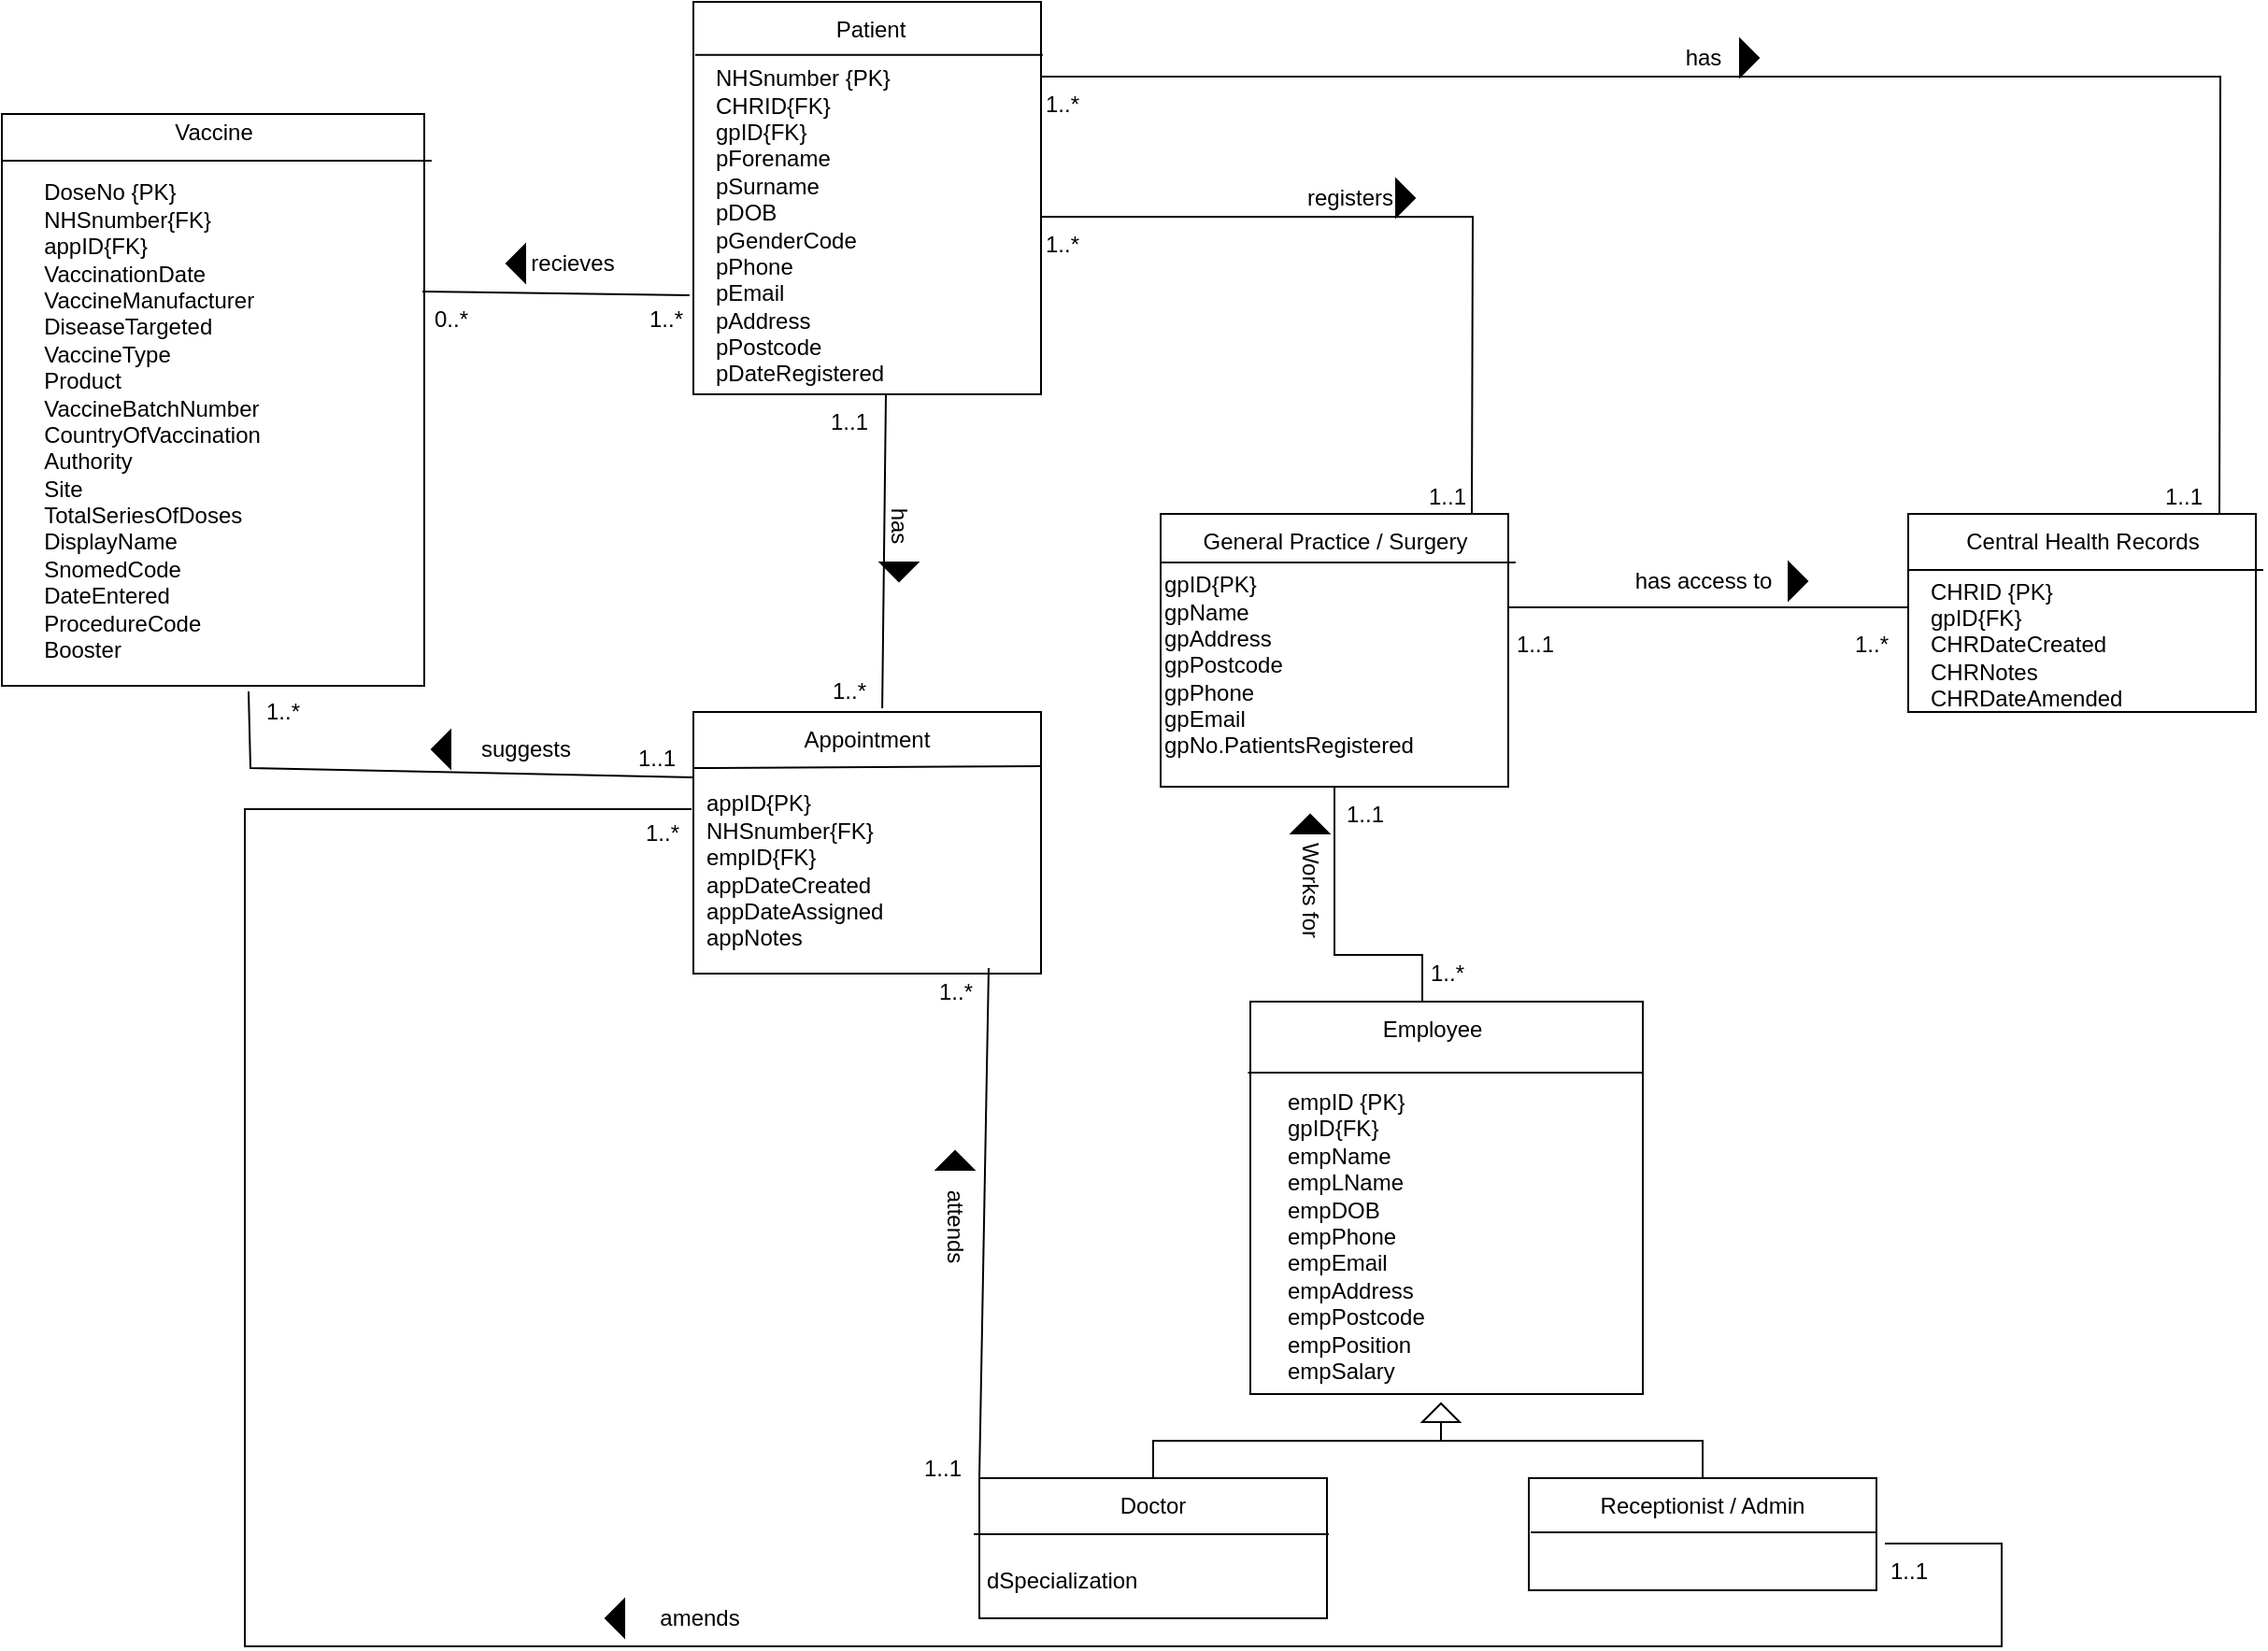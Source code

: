 <mxfile version="20.8.23" type="github">
  <diagram name="Page-1" id="qYfQutPJ-sFfz8ikCnP6">
    <mxGraphModel dx="2261" dy="746" grid="1" gridSize="10" guides="1" tooltips="1" connect="1" arrows="1" fold="1" page="1" pageScale="1" pageWidth="827" pageHeight="1169" math="0" shadow="0">
      <root>
        <mxCell id="0" />
        <mxCell id="1" parent="0" />
        <mxCell id="fiyiwOHagAMcbI06cj-v-1" value="" style="rounded=0;whiteSpace=wrap;html=1;" parent="1" vertex="1">
          <mxGeometry x="390" y="324" width="186" height="146" as="geometry" />
        </mxCell>
        <mxCell id="fiyiwOHagAMcbI06cj-v-2" value="" style="endArrow=none;html=1;rounded=0;" parent="1" edge="1">
          <mxGeometry width="50" height="50" relative="1" as="geometry">
            <mxPoint x="390" y="350" as="sourcePoint" />
            <mxPoint x="580" y="350" as="targetPoint" />
          </mxGeometry>
        </mxCell>
        <mxCell id="fiyiwOHagAMcbI06cj-v-3" value="General Practice / Surgery" style="text;html=1;strokeColor=none;fillColor=none;align=center;verticalAlign=middle;whiteSpace=wrap;rounded=0;" parent="1" vertex="1">
          <mxGeometry x="409.5" y="324" width="147" height="30" as="geometry" />
        </mxCell>
        <mxCell id="fiyiwOHagAMcbI06cj-v-4" value="" style="rounded=0;whiteSpace=wrap;html=1;" parent="1" vertex="1">
          <mxGeometry x="790" y="324" width="186" height="106" as="geometry" />
        </mxCell>
        <mxCell id="fiyiwOHagAMcbI06cj-v-5" value="" style="endArrow=none;html=1;rounded=0;" parent="1" edge="1">
          <mxGeometry width="50" height="50" relative="1" as="geometry">
            <mxPoint x="790" y="354" as="sourcePoint" />
            <mxPoint x="980" y="354" as="targetPoint" />
          </mxGeometry>
        </mxCell>
        <mxCell id="fiyiwOHagAMcbI06cj-v-6" value="Central Health Records" style="text;html=1;strokeColor=none;fillColor=none;align=center;verticalAlign=middle;whiteSpace=wrap;rounded=0;" parent="1" vertex="1">
          <mxGeometry x="809.5" y="324" width="147" height="30" as="geometry" />
        </mxCell>
        <mxCell id="fiyiwOHagAMcbI06cj-v-7" value="" style="rounded=0;whiteSpace=wrap;html=1;" parent="1" vertex="1">
          <mxGeometry x="140" y="50" width="186" height="210" as="geometry" />
        </mxCell>
        <mxCell id="fiyiwOHagAMcbI06cj-v-8" value="" style="endArrow=none;html=1;rounded=0;entryX=1.005;entryY=0.135;entryDx=0;entryDy=0;entryPerimeter=0;exitX=0.005;exitY=0.135;exitDx=0;exitDy=0;exitPerimeter=0;" parent="1" source="fiyiwOHagAMcbI06cj-v-7" target="fiyiwOHagAMcbI06cj-v-7" edge="1">
          <mxGeometry width="50" height="50" relative="1" as="geometry">
            <mxPoint x="140" y="180" as="sourcePoint" />
            <mxPoint x="190" y="130" as="targetPoint" />
          </mxGeometry>
        </mxCell>
        <mxCell id="fiyiwOHagAMcbI06cj-v-9" value="Patient" style="text;html=1;strokeColor=none;fillColor=none;align=center;verticalAlign=middle;whiteSpace=wrap;rounded=0;" parent="1" vertex="1">
          <mxGeometry x="175" y="50" width="120" height="30" as="geometry" />
        </mxCell>
        <mxCell id="fiyiwOHagAMcbI06cj-v-10" value="" style="rounded=0;whiteSpace=wrap;html=1;" parent="1" vertex="1">
          <mxGeometry x="293" y="840" width="186" height="75" as="geometry" />
        </mxCell>
        <mxCell id="fiyiwOHagAMcbI06cj-v-11" value="" style="endArrow=none;html=1;rounded=0;" parent="1" edge="1">
          <mxGeometry width="50" height="50" relative="1" as="geometry">
            <mxPoint x="290" y="870" as="sourcePoint" />
            <mxPoint x="480" y="870" as="targetPoint" />
          </mxGeometry>
        </mxCell>
        <mxCell id="fiyiwOHagAMcbI06cj-v-12" value="Doctor" style="text;html=1;strokeColor=none;fillColor=none;align=center;verticalAlign=middle;whiteSpace=wrap;rounded=0;" parent="1" vertex="1">
          <mxGeometry x="326" y="840" width="120" height="30" as="geometry" />
        </mxCell>
        <mxCell id="fiyiwOHagAMcbI06cj-v-13" value="" style="rounded=0;whiteSpace=wrap;html=1;" parent="1" vertex="1">
          <mxGeometry x="587" y="840" width="186" height="60" as="geometry" />
        </mxCell>
        <mxCell id="fiyiwOHagAMcbI06cj-v-14" value="" style="endArrow=none;html=1;rounded=0;" parent="1" edge="1">
          <mxGeometry width="50" height="50" relative="1" as="geometry">
            <mxPoint x="588" y="869" as="sourcePoint" />
            <mxPoint x="773" y="869" as="targetPoint" />
          </mxGeometry>
        </mxCell>
        <mxCell id="fiyiwOHagAMcbI06cj-v-15" value="Receptionist / Admin" style="text;html=1;strokeColor=none;fillColor=none;align=center;verticalAlign=middle;whiteSpace=wrap;rounded=0;" parent="1" vertex="1">
          <mxGeometry x="620" y="840" width="120" height="30" as="geometry" />
        </mxCell>
        <mxCell id="fiyiwOHagAMcbI06cj-v-16" value="" style="rounded=0;whiteSpace=wrap;html=1;" parent="1" vertex="1">
          <mxGeometry x="140" y="430" width="186" height="140" as="geometry" />
        </mxCell>
        <mxCell id="fiyiwOHagAMcbI06cj-v-17" value="" style="endArrow=none;html=1;rounded=0;entryX=1;entryY=0.207;entryDx=0;entryDy=0;entryPerimeter=0;" parent="1" target="fiyiwOHagAMcbI06cj-v-16" edge="1">
          <mxGeometry width="50" height="50" relative="1" as="geometry">
            <mxPoint x="140" y="460" as="sourcePoint" />
            <mxPoint x="190" y="410" as="targetPoint" />
          </mxGeometry>
        </mxCell>
        <mxCell id="fiyiwOHagAMcbI06cj-v-18" value="Appointment" style="text;html=1;strokeColor=none;fillColor=none;align=center;verticalAlign=middle;whiteSpace=wrap;rounded=0;" parent="1" vertex="1">
          <mxGeometry x="173" y="430" width="120" height="30" as="geometry" />
        </mxCell>
        <mxCell id="fiyiwOHagAMcbI06cj-v-19" value="" style="endArrow=none;html=1;rounded=0;endFill=0;" parent="1" edge="1">
          <mxGeometry width="50" height="50" relative="1" as="geometry">
            <mxPoint x="576" y="374" as="sourcePoint" />
            <mxPoint x="790" y="374" as="targetPoint" />
          </mxGeometry>
        </mxCell>
        <mxCell id="fiyiwOHagAMcbI06cj-v-20" value="has access to" style="text;html=1;align=center;verticalAlign=middle;resizable=0;points=[];autosize=1;strokeColor=none;fillColor=none;" parent="1" vertex="1">
          <mxGeometry x="630" y="345" width="100" height="30" as="geometry" />
        </mxCell>
        <mxCell id="fiyiwOHagAMcbI06cj-v-21" value="1..1" style="text;html=1;align=center;verticalAlign=middle;resizable=0;points=[];autosize=1;strokeColor=none;fillColor=none;" parent="1" vertex="1">
          <mxGeometry x="570" y="379" width="40" height="30" as="geometry" />
        </mxCell>
        <mxCell id="fiyiwOHagAMcbI06cj-v-22" value="1..*" style="text;html=1;align=center;verticalAlign=middle;resizable=0;points=[];autosize=1;strokeColor=none;fillColor=none;" parent="1" vertex="1">
          <mxGeometry x="750" y="379" width="40" height="30" as="geometry" />
        </mxCell>
        <mxCell id="fiyiwOHagAMcbI06cj-v-23" value="" style="endArrow=none;html=1;rounded=0;entryX=0.567;entryY=-0.067;entryDx=0;entryDy=0;entryPerimeter=0;endFill=0;exitX=1;exitY=0;exitDx=0;exitDy=0;exitPerimeter=0;" parent="1" target="fiyiwOHagAMcbI06cj-v-18" edge="1" source="fiyiwOHagAMcbI06cj-v-56">
          <mxGeometry width="50" height="50" relative="1" as="geometry">
            <mxPoint x="240" y="240" as="sourcePoint" />
            <mxPoint x="290" y="190" as="targetPoint" />
          </mxGeometry>
        </mxCell>
        <mxCell id="fiyiwOHagAMcbI06cj-v-24" value="1..*" style="text;html=1;align=center;verticalAlign=middle;resizable=0;points=[];autosize=1;strokeColor=none;fillColor=none;" parent="1" vertex="1">
          <mxGeometry x="203" y="404" width="40" height="30" as="geometry" />
        </mxCell>
        <mxCell id="fiyiwOHagAMcbI06cj-v-27" value="Works for" style="text;html=1;align=center;verticalAlign=middle;resizable=0;points=[];autosize=1;strokeColor=none;fillColor=none;rotation=90;" parent="1" vertex="1">
          <mxGeometry x="430" y="510" width="80" height="30" as="geometry" />
        </mxCell>
        <mxCell id="fiyiwOHagAMcbI06cj-v-32" value="1..1" style="text;html=1;align=center;verticalAlign=middle;resizable=0;points=[];autosize=1;strokeColor=none;fillColor=none;" parent="1" vertex="1">
          <mxGeometry x="479" y="470" width="40" height="30" as="geometry" />
        </mxCell>
        <mxCell id="fiyiwOHagAMcbI06cj-v-35" value="" style="endArrow=none;html=1;rounded=0;entryX=-0.005;entryY=0.371;entryDx=0;entryDy=0;endFill=0;exitX=0.2;exitY=0;exitDx=0;exitDy=0;exitPerimeter=0;entryPerimeter=0;" parent="1" source="fiyiwOHagAMcbI06cj-v-37" target="fiyiwOHagAMcbI06cj-v-16" edge="1">
          <mxGeometry width="50" height="50" relative="1" as="geometry">
            <mxPoint x="769" y="827" as="sourcePoint" />
            <mxPoint x="819" y="777" as="targetPoint" />
            <Array as="points">
              <mxPoint x="840" y="875" />
              <mxPoint x="840" y="930" />
              <mxPoint x="-100" y="930" />
              <mxPoint x="-100" y="482" />
            </Array>
          </mxGeometry>
        </mxCell>
        <mxCell id="fiyiwOHagAMcbI06cj-v-36" value="1..*" style="text;html=1;align=center;verticalAlign=middle;resizable=0;points=[];autosize=1;strokeColor=none;fillColor=none;" parent="1" vertex="1">
          <mxGeometry x="103" y="480" width="40" height="30" as="geometry" />
        </mxCell>
        <mxCell id="fiyiwOHagAMcbI06cj-v-37" value="1..1" style="text;html=1;align=center;verticalAlign=middle;resizable=0;points=[];autosize=1;strokeColor=none;fillColor=none;" parent="1" vertex="1">
          <mxGeometry x="769.5" y="875" width="40" height="30" as="geometry" />
        </mxCell>
        <mxCell id="fiyiwOHagAMcbI06cj-v-38" value="amends" style="text;html=1;align=center;verticalAlign=middle;resizable=0;points=[];autosize=1;strokeColor=none;fillColor=none;" parent="1" vertex="1">
          <mxGeometry x="108" y="900" width="70" height="30" as="geometry" />
        </mxCell>
        <mxCell id="fiyiwOHagAMcbI06cj-v-39" value="" style="endArrow=none;html=1;rounded=0;exitX=0;exitY=0;exitDx=0;exitDy=0;entryX=0.95;entryY=0.067;entryDx=0;entryDy=0;entryPerimeter=0;endFill=0;" parent="1" source="fiyiwOHagAMcbI06cj-v-10" target="fiyiwOHagAMcbI06cj-v-41" edge="1">
          <mxGeometry width="50" height="50" relative="1" as="geometry">
            <mxPoint x="310" y="630" as="sourcePoint" />
            <mxPoint x="360" y="580" as="targetPoint" />
          </mxGeometry>
        </mxCell>
        <mxCell id="fiyiwOHagAMcbI06cj-v-40" value="attends" style="text;html=1;align=center;verticalAlign=middle;resizable=0;points=[];autosize=1;strokeColor=none;fillColor=none;rotation=90;" parent="1" vertex="1">
          <mxGeometry x="250" y="690" width="60" height="30" as="geometry" />
        </mxCell>
        <mxCell id="fiyiwOHagAMcbI06cj-v-41" value="1..*" style="text;html=1;align=center;verticalAlign=middle;resizable=0;points=[];autosize=1;strokeColor=none;fillColor=none;" parent="1" vertex="1">
          <mxGeometry x="260" y="565" width="40" height="30" as="geometry" />
        </mxCell>
        <mxCell id="fiyiwOHagAMcbI06cj-v-42" value="1..1" style="text;html=1;align=center;verticalAlign=middle;resizable=0;points=[];autosize=1;strokeColor=none;fillColor=none;" parent="1" vertex="1">
          <mxGeometry x="253" y="820" width="40" height="30" as="geometry" />
        </mxCell>
        <mxCell id="fiyiwOHagAMcbI06cj-v-43" value="" style="triangle;whiteSpace=wrap;html=1;rotation=-90;fillColor=#000000;" parent="1" vertex="1">
          <mxGeometry x="275" y="660" width="10" height="20" as="geometry" />
        </mxCell>
        <mxCell id="fiyiwOHagAMcbI06cj-v-44" value="" style="triangle;whiteSpace=wrap;html=1;rotation=-180;fillColor=#000000;" parent="1" vertex="1">
          <mxGeometry x="93" y="905" width="10" height="20" as="geometry" />
        </mxCell>
        <mxCell id="fiyiwOHagAMcbI06cj-v-45" value="" style="triangle;whiteSpace=wrap;html=1;rotation=-90;fillColor=#000000;" parent="1" vertex="1">
          <mxGeometry x="465" y="480" width="10" height="20" as="geometry" />
        </mxCell>
        <mxCell id="fiyiwOHagAMcbI06cj-v-47" value="" style="triangle;whiteSpace=wrap;html=1;rotation=0;fillColor=#000000;" parent="1" vertex="1">
          <mxGeometry x="726" y="350" width="10" height="20" as="geometry" />
        </mxCell>
        <mxCell id="fiyiwOHagAMcbI06cj-v-48" value="1..*" style="text;html=1;align=center;verticalAlign=middle;resizable=0;points=[];autosize=1;strokeColor=none;fillColor=none;" parent="1" vertex="1">
          <mxGeometry x="316.5" y="90" width="40" height="30" as="geometry" />
        </mxCell>
        <mxCell id="fiyiwOHagAMcbI06cj-v-49" value="1..1" style="text;html=1;align=center;verticalAlign=middle;resizable=0;points=[];autosize=1;strokeColor=none;fillColor=none;" parent="1" vertex="1">
          <mxGeometry x="916.5" y="300" width="40" height="30" as="geometry" />
        </mxCell>
        <mxCell id="fiyiwOHagAMcbI06cj-v-50" value="&lt;div&gt;NHSnumber {PK}&lt;/div&gt;&lt;div&gt;CHRID{FK}&lt;/div&gt;&lt;div&gt;gpID{FK}&lt;br&gt;&lt;/div&gt;&lt;div&gt;pForename&lt;/div&gt;&lt;div&gt;pSurname&lt;/div&gt;&lt;div&gt;pDOB&lt;br&gt;&lt;/div&gt;&lt;div&gt;pGenderCode&lt;br style=&quot;border-color: var(--border-color);&quot;&gt;&lt;/div&gt;&lt;div&gt;pPhone&lt;br&gt;pEmail&lt;br&gt;pAddress&lt;/div&gt;&lt;div&gt;pPostcode&lt;/div&gt;&lt;div&gt;pDateRegistered&lt;br&gt;&lt;/div&gt;" style="text;html=1;strokeColor=none;fillColor=none;align=left;verticalAlign=middle;whiteSpace=wrap;rounded=0;" parent="1" vertex="1">
          <mxGeometry x="150" y="135" width="100" height="70" as="geometry" />
        </mxCell>
        <mxCell id="fiyiwOHagAMcbI06cj-v-51" value="&lt;div&gt;CHRID {PK}&lt;/div&gt;&lt;div&gt;gpID{FK}&lt;br&gt;&lt;/div&gt;&lt;div&gt;CHRDateCreated&lt;/div&gt;CHRNotes&lt;br&gt;CHRDateAmended" style="text;html=1;align=left;verticalAlign=middle;resizable=0;points=[];autosize=1;strokeColor=none;fillColor=none;" parent="1" vertex="1">
          <mxGeometry x="800" y="349" width="130" height="90" as="geometry" />
        </mxCell>
        <mxCell id="fiyiwOHagAMcbI06cj-v-54" value="&lt;div align=&quot;left&quot;&gt;appID{PK}&lt;/div&gt;&lt;div align=&quot;left&quot;&gt;NHSnumber{FK}&lt;br&gt;&lt;/div&gt;&lt;div align=&quot;left&quot;&gt;empID{FK}&lt;br&gt;&lt;/div&gt;&lt;div align=&quot;left&quot;&gt;appDateCreated&lt;br&gt;appDateAssigned&lt;/div&gt;&lt;div align=&quot;left&quot;&gt;appNotes&lt;/div&gt;" style="text;html=1;align=left;verticalAlign=middle;resizable=0;points=[];autosize=1;strokeColor=none;fillColor=none;" parent="1" vertex="1">
          <mxGeometry x="145" y="465" width="120" height="100" as="geometry" />
        </mxCell>
        <mxCell id="fiyiwOHagAMcbI06cj-v-55" value="&lt;div&gt;gpID{PK}&lt;/div&gt;&lt;div&gt;gpName&lt;/div&gt;&lt;div&gt;gpAddress&lt;/div&gt;&lt;div&gt;gpPostcode&lt;/div&gt;&lt;div&gt;gpPhone&lt;/div&gt;&lt;div&gt;gpEmail&lt;/div&gt;&lt;div&gt;gpNo.PatientsRegistered&lt;br&gt;&lt;/div&gt;" style="text;html=1;align=left;verticalAlign=middle;resizable=0;points=[];autosize=1;strokeColor=none;fillColor=none;" parent="1" vertex="1">
          <mxGeometry x="390" y="350" width="160" height="110" as="geometry" />
        </mxCell>
        <mxCell id="fiyiwOHagAMcbI06cj-v-56" value="1..1" style="text;html=1;align=center;verticalAlign=middle;resizable=0;points=[];autosize=1;strokeColor=none;fillColor=none;" parent="1" vertex="1">
          <mxGeometry x="203" y="260" width="40" height="30" as="geometry" />
        </mxCell>
        <mxCell id="fiyiwOHagAMcbI06cj-v-57" value="has" style="text;html=1;align=center;verticalAlign=middle;resizable=0;points=[];autosize=1;strokeColor=none;fillColor=none;rotation=90;" parent="1" vertex="1">
          <mxGeometry x="230" y="315" width="40" height="30" as="geometry" />
        </mxCell>
        <mxCell id="fiyiwOHagAMcbI06cj-v-58" value="&lt;br&gt;" style="text;html=1;align=center;verticalAlign=middle;resizable=0;points=[];autosize=1;strokeColor=none;fillColor=none;" parent="1" vertex="1">
          <mxGeometry x="163" y="250" width="20" height="30" as="geometry" />
        </mxCell>
        <mxCell id="fiyiwOHagAMcbI06cj-v-59" value="" style="triangle;whiteSpace=wrap;html=1;rotation=90;fillColor=#000000;" parent="1" vertex="1">
          <mxGeometry x="245" y="345" width="10" height="20" as="geometry" />
        </mxCell>
        <mxCell id="fiyiwOHagAMcbI06cj-v-60" value="registers" style="text;html=1;align=center;verticalAlign=middle;resizable=0;points=[];autosize=1;strokeColor=none;fillColor=none;" parent="1" vertex="1">
          <mxGeometry x="456" y="140" width="70" height="30" as="geometry" />
        </mxCell>
        <mxCell id="fiyiwOHagAMcbI06cj-v-61" value="" style="triangle;whiteSpace=wrap;html=1;rotation=0;fillColor=#000000;" parent="1" vertex="1">
          <mxGeometry x="516" y="145" width="10" height="20" as="geometry" />
        </mxCell>
        <mxCell id="fiyiwOHagAMcbI06cj-v-62" value="1..*" style="text;html=1;align=center;verticalAlign=middle;resizable=0;points=[];autosize=1;strokeColor=none;fillColor=none;" parent="1" vertex="1">
          <mxGeometry x="316.5" y="165" width="40" height="30" as="geometry" />
        </mxCell>
        <mxCell id="fiyiwOHagAMcbI06cj-v-63" value="1..1" style="text;html=1;align=center;verticalAlign=middle;resizable=0;points=[];autosize=1;strokeColor=none;fillColor=none;" parent="1" vertex="1">
          <mxGeometry x="523" y="300" width="40" height="30" as="geometry" />
        </mxCell>
        <mxCell id="fiyiwOHagAMcbI06cj-v-64" value="" style="endArrow=none;html=1;rounded=0;entryX=1;entryY=0;entryDx=0;entryDy=0;" parent="1" target="fiyiwOHagAMcbI06cj-v-3" edge="1">
          <mxGeometry width="50" height="50" relative="1" as="geometry">
            <mxPoint x="326" y="165" as="sourcePoint" />
            <mxPoint x="376" y="115" as="targetPoint" />
            <Array as="points">
              <mxPoint x="557" y="165" />
            </Array>
          </mxGeometry>
        </mxCell>
        <mxCell id="fiyiwOHagAMcbI06cj-v-65" value="" style="endArrow=none;html=1;rounded=0;entryX=1;entryY=0;entryDx=0;entryDy=0;" parent="1" target="fiyiwOHagAMcbI06cj-v-6" edge="1">
          <mxGeometry width="50" height="50" relative="1" as="geometry">
            <mxPoint x="326" y="90" as="sourcePoint" />
            <mxPoint x="376" y="50" as="targetPoint" />
            <Array as="points">
              <mxPoint x="957" y="90" />
            </Array>
          </mxGeometry>
        </mxCell>
        <mxCell id="fiyiwOHagAMcbI06cj-v-66" value="has" style="text;html=1;align=center;verticalAlign=middle;resizable=0;points=[];autosize=1;strokeColor=none;fillColor=none;" parent="1" vertex="1">
          <mxGeometry x="660" y="65" width="40" height="30" as="geometry" />
        </mxCell>
        <mxCell id="fiyiwOHagAMcbI06cj-v-67" value="" style="triangle;whiteSpace=wrap;html=1;rotation=0;fillColor=#000000;" parent="1" vertex="1">
          <mxGeometry x="700" y="70" width="10" height="20" as="geometry" />
        </mxCell>
        <mxCell id="fiyiwOHagAMcbI06cj-v-68" value="" style="rounded=0;whiteSpace=wrap;html=1;" parent="1" vertex="1">
          <mxGeometry x="-230" y="110" width="226" height="306" as="geometry" />
        </mxCell>
        <mxCell id="fiyiwOHagAMcbI06cj-v-69" value="" style="endArrow=none;html=1;rounded=0;" parent="1" edge="1">
          <mxGeometry width="50" height="50" relative="1" as="geometry">
            <mxPoint x="-230" y="135" as="sourcePoint" />
            <mxPoint y="135" as="targetPoint" />
          </mxGeometry>
        </mxCell>
        <mxCell id="fiyiwOHagAMcbI06cj-v-70" value="Vaccine" style="text;html=1;strokeColor=none;fillColor=none;align=center;verticalAlign=middle;whiteSpace=wrap;rounded=0;" parent="1" vertex="1">
          <mxGeometry x="-190.5" y="105" width="147" height="30" as="geometry" />
        </mxCell>
        <mxCell id="fiyiwOHagAMcbI06cj-v-71" value="&lt;div&gt;&lt;span style=&quot;background-color: initial;&quot;&gt;&lt;br&gt;&lt;/span&gt;&lt;/div&gt;&lt;div align=&quot;left&quot;&gt;&lt;span style=&quot;background-color: initial;&quot;&gt;&lt;br&gt;&lt;/span&gt;&lt;/div&gt;&lt;div align=&quot;left&quot;&gt;&lt;span style=&quot;background-color: initial;&quot;&gt;DoseNo {PK}&amp;nbsp;&amp;nbsp;&amp;nbsp;&amp;nbsp; &lt;br&gt;&lt;/span&gt;&lt;/div&gt;&lt;div align=&quot;left&quot;&gt;&lt;span style=&quot;background-color: initial;&quot;&gt;NHSnumber{FK}&lt;/span&gt;&lt;/div&gt;&lt;div align=&quot;left&quot;&gt;&lt;span style=&quot;background-color: initial;&quot;&gt;appID{FK}&lt;br&gt;&lt;/span&gt;&lt;/div&gt;&lt;div align=&quot;left&quot;&gt;&lt;span style=&quot;background-color: initial;&quot;&gt;VaccinationDate&lt;/span&gt;&lt;br&gt;&lt;/div&gt;&lt;div align=&quot;left&quot;&gt;&lt;span style=&quot;background-color: initial;&quot;&gt;VaccineManufacturer&lt;/span&gt;&lt;/div&gt;&lt;div align=&quot;left&quot;&gt;&lt;span style=&quot;background-color: initial;&quot;&gt;DiseaseTargeted&lt;/span&gt;&lt;/div&gt;&lt;div align=&quot;left&quot;&gt;&lt;span style=&quot;background-color: initial;&quot;&gt;VaccineType&lt;/span&gt;&lt;/div&gt;&lt;div align=&quot;left&quot;&gt;&lt;span style=&quot;background-color: initial;&quot;&gt;Product&amp;nbsp;&lt;/span&gt;&lt;/div&gt;&lt;div align=&quot;left&quot;&gt;&lt;span style=&quot;background-color: initial;&quot;&gt;VaccineBatchNumber&lt;/span&gt;&lt;/div&gt;&lt;div align=&quot;left&quot;&gt;&lt;span style=&quot;background-color: initial;&quot;&gt;CountryOfVaccination&lt;/span&gt;&lt;/div&gt;&lt;div align=&quot;left&quot;&gt;&lt;span style=&quot;background-color: initial;&quot;&gt;Authority&lt;/span&gt;&lt;/div&gt;&lt;div align=&quot;left&quot;&gt;&lt;span style=&quot;background-color: initial;&quot;&gt;Site&lt;/span&gt;&lt;/div&gt;&lt;div align=&quot;left&quot;&gt;&lt;span style=&quot;background-color: initial;&quot;&gt;TotalSeriesOfDoses&lt;/span&gt;&lt;/div&gt;&lt;div align=&quot;left&quot;&gt;&lt;span style=&quot;background-color: initial;&quot;&gt;DisplayName&lt;/span&gt;&lt;/div&gt;&lt;div align=&quot;left&quot;&gt;&lt;span style=&quot;background-color: initial;&quot;&gt;SnomedCode&lt;/span&gt;&lt;/div&gt;&lt;div align=&quot;left&quot;&gt;&lt;span style=&quot;background-color: initial;&quot;&gt;DateEntered&lt;/span&gt;&lt;/div&gt;&lt;div align=&quot;left&quot;&gt;&lt;span style=&quot;background-color: initial;&quot;&gt;ProcedureCode&lt;/span&gt;&lt;/div&gt;&lt;div align=&quot;left&quot;&gt;&lt;span style=&quot;background-color: initial;&quot;&gt;Booster&lt;/span&gt;&lt;/div&gt;" style="text;html=1;align=center;verticalAlign=middle;resizable=0;points=[];autosize=1;strokeColor=none;fillColor=none;" parent="1" vertex="1">
          <mxGeometry x="-220" y="110" width="140" height="300" as="geometry" />
        </mxCell>
        <mxCell id="fiyiwOHagAMcbI06cj-v-72" value="" style="endArrow=none;html=1;rounded=0;exitX=0.05;exitY=0.133;exitDx=0;exitDy=0;entryX=0;entryY=0.25;entryDx=0;entryDy=0;exitPerimeter=0;" parent="1" source="fiyiwOHagAMcbI06cj-v-73" target="fiyiwOHagAMcbI06cj-v-16" edge="1">
          <mxGeometry width="50" height="50" relative="1" as="geometry">
            <mxPoint x="20" y="250" as="sourcePoint" />
            <mxPoint x="70" y="200" as="targetPoint" />
            <Array as="points">
              <mxPoint x="-97" y="460" />
            </Array>
          </mxGeometry>
        </mxCell>
        <mxCell id="fiyiwOHagAMcbI06cj-v-73" value="1..*" style="text;html=1;align=center;verticalAlign=middle;resizable=0;points=[];autosize=1;strokeColor=none;fillColor=none;" parent="1" vertex="1">
          <mxGeometry x="-100" y="415" width="40" height="30" as="geometry" />
        </mxCell>
        <mxCell id="fiyiwOHagAMcbI06cj-v-74" value="1..1" style="text;html=1;align=center;verticalAlign=middle;resizable=0;points=[];autosize=1;strokeColor=none;fillColor=none;" parent="1" vertex="1">
          <mxGeometry x="100" y="440" width="40" height="30" as="geometry" />
        </mxCell>
        <mxCell id="fiyiwOHagAMcbI06cj-v-75" value="suggests" style="text;html=1;align=center;verticalAlign=middle;resizable=0;points=[];autosize=1;strokeColor=none;fillColor=none;" parent="1" vertex="1">
          <mxGeometry x="10" y="435" width="80" height="30" as="geometry" />
        </mxCell>
        <mxCell id="fiyiwOHagAMcbI06cj-v-76" value="" style="triangle;whiteSpace=wrap;html=1;rotation=-180;fillColor=#000000;" parent="1" vertex="1">
          <mxGeometry y="440" width="10" height="20" as="geometry" />
        </mxCell>
        <mxCell id="fiyiwOHagAMcbI06cj-v-77" value="" style="endArrow=none;html=1;rounded=0;entryX=0.825;entryY=0.067;entryDx=0;entryDy=0;entryPerimeter=0;" parent="1" target="fiyiwOHagAMcbI06cj-v-81" edge="1">
          <mxGeometry width="50" height="50" relative="1" as="geometry">
            <mxPoint x="-5" y="205" as="sourcePoint" />
            <mxPoint x="140" y="210" as="targetPoint" />
          </mxGeometry>
        </mxCell>
        <mxCell id="fiyiwOHagAMcbI06cj-v-78" value="recieves" style="text;html=1;align=center;verticalAlign=middle;resizable=0;points=[];autosize=1;strokeColor=none;fillColor=none;" parent="1" vertex="1">
          <mxGeometry x="40" y="175" width="70" height="30" as="geometry" />
        </mxCell>
        <mxCell id="fiyiwOHagAMcbI06cj-v-79" value="" style="triangle;whiteSpace=wrap;html=1;rotation=-180;fillColor=#000000;" parent="1" vertex="1">
          <mxGeometry x="40" y="180" width="10" height="20" as="geometry" />
        </mxCell>
        <mxCell id="fiyiwOHagAMcbI06cj-v-80" value="0..*" style="text;html=1;align=center;verticalAlign=middle;resizable=0;points=[];autosize=1;strokeColor=none;fillColor=none;" parent="1" vertex="1">
          <mxGeometry x="-10" y="205" width="40" height="30" as="geometry" />
        </mxCell>
        <mxCell id="fiyiwOHagAMcbI06cj-v-81" value="1..*" style="text;html=1;align=center;verticalAlign=middle;resizable=0;points=[];autosize=1;strokeColor=none;fillColor=none;" parent="1" vertex="1">
          <mxGeometry x="105" y="205" width="40" height="30" as="geometry" />
        </mxCell>
        <mxCell id="fiyiwOHagAMcbI06cj-v-87" value="" style="endArrow=none;html=1;rounded=0;entryX=0.5;entryY=1;entryDx=0;entryDy=0;" parent="1" target="fiyiwOHagAMcbI06cj-v-1" edge="1">
          <mxGeometry width="50" height="50" relative="1" as="geometry">
            <mxPoint x="530" y="640" as="sourcePoint" />
            <mxPoint x="560" y="660" as="targetPoint" />
            <Array as="points">
              <mxPoint x="530" y="560" />
              <mxPoint x="483" y="560" />
            </Array>
          </mxGeometry>
        </mxCell>
        <mxCell id="fiyiwOHagAMcbI06cj-v-88" value="" style="whiteSpace=wrap;html=1;aspect=fixed;verticalAlign=bottom;" parent="1" vertex="1">
          <mxGeometry x="438" y="585" width="210" height="210" as="geometry" />
        </mxCell>
        <mxCell id="fiyiwOHagAMcbI06cj-v-89" value="Employee" style="text;html=1;align=center;verticalAlign=middle;resizable=0;points=[];autosize=1;strokeColor=none;fillColor=none;" parent="1" vertex="1">
          <mxGeometry x="495" y="585" width="80" height="30" as="geometry" />
        </mxCell>
        <mxCell id="fiyiwOHagAMcbI06cj-v-90" value="" style="endArrow=none;html=1;rounded=0;exitX=-0.006;exitY=0.181;exitDx=0;exitDy=0;exitPerimeter=0;entryX=1;entryY=0.181;entryDx=0;entryDy=0;entryPerimeter=0;" parent="1" source="fiyiwOHagAMcbI06cj-v-88" target="fiyiwOHagAMcbI06cj-v-88" edge="1">
          <mxGeometry width="50" height="50" relative="1" as="geometry">
            <mxPoint x="510" y="710" as="sourcePoint" />
            <mxPoint x="560" y="660" as="targetPoint" />
          </mxGeometry>
        </mxCell>
        <mxCell id="fiyiwOHagAMcbI06cj-v-52" value="&lt;div align=&quot;left&quot;&gt;empID {PK}&lt;/div&gt;&lt;div align=&quot;left&quot;&gt;gpID{FK}&lt;br&gt;&lt;/div&gt;&lt;div align=&quot;left&quot;&gt;empName&lt;/div&gt;&lt;div align=&quot;left&quot;&gt;empLName&lt;/div&gt;&lt;div align=&quot;left&quot;&gt;empDOB&lt;/div&gt;&lt;div align=&quot;left&quot;&gt;empPhone&lt;/div&gt;&lt;div align=&quot;left&quot;&gt;empEmail&lt;/div&gt;&lt;div align=&quot;left&quot;&gt;empAddress&lt;/div&gt;&lt;div align=&quot;left&quot;&gt;empPostcode&lt;/div&gt;&lt;div align=&quot;left&quot;&gt;empPosition&lt;br&gt;empSalary&lt;br&gt;&lt;/div&gt;" style="text;html=1;align=left;verticalAlign=top;resizable=0;points=[];autosize=1;strokeColor=none;fillColor=none;" parent="1" vertex="1">
          <mxGeometry x="456" y="625" width="100" height="170" as="geometry" />
        </mxCell>
        <mxCell id="fiyiwOHagAMcbI06cj-v-91" value="&lt;div align=&quot;left&quot;&gt;dSpecialization&lt;/div&gt;" style="text;html=1;align=left;verticalAlign=middle;resizable=0;points=[];autosize=1;strokeColor=none;fillColor=none;" parent="1" vertex="1">
          <mxGeometry x="295" y="880" width="110" height="30" as="geometry" />
        </mxCell>
        <mxCell id="fiyiwOHagAMcbI06cj-v-93" value="1..*" style="text;html=1;align=center;verticalAlign=middle;resizable=0;points=[];autosize=1;strokeColor=none;fillColor=none;" parent="1" vertex="1">
          <mxGeometry x="523" y="555" width="40" height="30" as="geometry" />
        </mxCell>
        <mxCell id="fiyiwOHagAMcbI06cj-v-98" value="" style="endArrow=none;html=1;rounded=0;exitX=0.5;exitY=0;exitDx=0;exitDy=0;entryX=0.5;entryY=0;entryDx=0;entryDy=0;" parent="1" source="fiyiwOHagAMcbI06cj-v-10" target="fiyiwOHagAMcbI06cj-v-15" edge="1">
          <mxGeometry width="50" height="50" relative="1" as="geometry">
            <mxPoint x="590" y="650" as="sourcePoint" />
            <mxPoint x="640" y="600" as="targetPoint" />
            <Array as="points">
              <mxPoint x="386" y="820" />
              <mxPoint x="680" y="820" />
            </Array>
          </mxGeometry>
        </mxCell>
        <mxCell id="fiyiwOHagAMcbI06cj-v-99" value="" style="triangle;whiteSpace=wrap;html=1;rotation=-90;" parent="1" vertex="1">
          <mxGeometry x="535" y="795" width="10" height="20" as="geometry" />
        </mxCell>
        <mxCell id="fiyiwOHagAMcbI06cj-v-100" value="" style="endArrow=none;html=1;rounded=0;" parent="1" edge="1">
          <mxGeometry width="50" height="50" relative="1" as="geometry">
            <mxPoint x="540" y="820" as="sourcePoint" />
            <mxPoint x="540" y="810" as="targetPoint" />
          </mxGeometry>
        </mxCell>
      </root>
    </mxGraphModel>
  </diagram>
</mxfile>
